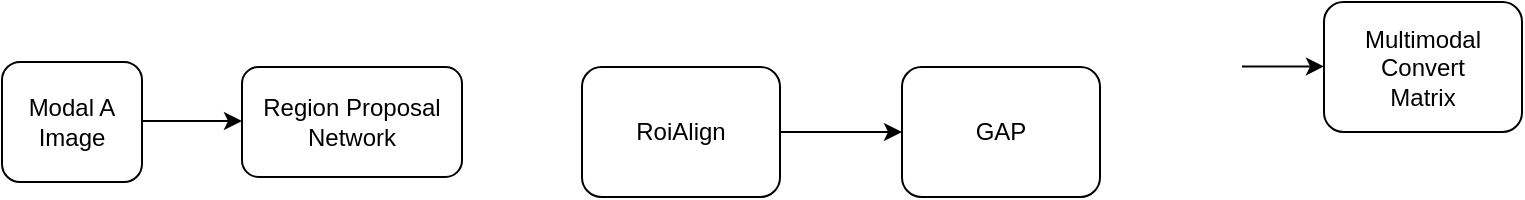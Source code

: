 <mxfile version="23.1.2" type="github">
  <diagram name="第 1 页" id="z2M5c4vALER3vp60Q3NO">
    <mxGraphModel dx="420" dy="220" grid="1" gridSize="10" guides="1" tooltips="1" connect="1" arrows="1" fold="1" page="1" pageScale="1" pageWidth="2336" pageHeight="1654" math="0" shadow="0">
      <root>
        <mxCell id="0" />
        <mxCell id="1" parent="0" />
        <mxCell id="HAOtPfupm4dBEVP8952R-1" value="Modal A&lt;br&gt;Image" style="rounded=1;whiteSpace=wrap;html=1;" vertex="1" parent="1">
          <mxGeometry x="60" y="350" width="70" height="60" as="geometry" />
        </mxCell>
        <mxCell id="HAOtPfupm4dBEVP8952R-2" value="" style="endArrow=classic;html=1;rounded=0;" edge="1" parent="1">
          <mxGeometry width="50" height="50" relative="1" as="geometry">
            <mxPoint x="130" y="379.5" as="sourcePoint" />
            <mxPoint x="180" y="379.5" as="targetPoint" />
          </mxGeometry>
        </mxCell>
        <mxCell id="HAOtPfupm4dBEVP8952R-3" value="Region Proposal&lt;br&gt;Network" style="rounded=1;whiteSpace=wrap;html=1;" vertex="1" parent="1">
          <mxGeometry x="180" y="352.5" width="110" height="55" as="geometry" />
        </mxCell>
        <mxCell id="HAOtPfupm4dBEVP8952R-5" style="edgeStyle=orthogonalEdgeStyle;rounded=0;orthogonalLoop=1;jettySize=auto;html=1;exitX=1;exitY=0.5;exitDx=0;exitDy=0;entryX=0;entryY=0.5;entryDx=0;entryDy=0;" edge="1" parent="1" source="HAOtPfupm4dBEVP8952R-6" target="HAOtPfupm4dBEVP8952R-14">
          <mxGeometry relative="1" as="geometry" />
        </mxCell>
        <mxCell id="HAOtPfupm4dBEVP8952R-6" value="RoiAlign" style="rounded=1;whiteSpace=wrap;html=1;" vertex="1" parent="1">
          <mxGeometry x="350" y="352.5" width="99" height="65" as="geometry" />
        </mxCell>
        <mxCell id="HAOtPfupm4dBEVP8952R-14" value="GAP" style="rounded=1;whiteSpace=wrap;html=1;" vertex="1" parent="1">
          <mxGeometry x="510" y="352.5" width="99" height="65" as="geometry" />
        </mxCell>
        <mxCell id="HAOtPfupm4dBEVP8952R-15" value="Multimodal&lt;br&gt;Convert&lt;br&gt;Matrix" style="rounded=1;whiteSpace=wrap;html=1;" vertex="1" parent="1">
          <mxGeometry x="721" y="320" width="99" height="65" as="geometry" />
        </mxCell>
        <mxCell id="HAOtPfupm4dBEVP8952R-16" style="edgeStyle=orthogonalEdgeStyle;rounded=0;orthogonalLoop=1;jettySize=auto;html=1;exitX=1;exitY=0.5;exitDx=0;exitDy=0;entryX=0;entryY=0.5;entryDx=0;entryDy=0;" edge="1" parent="1">
          <mxGeometry relative="1" as="geometry">
            <mxPoint x="680" y="352.21" as="sourcePoint" />
            <mxPoint x="721" y="352.21" as="targetPoint" />
          </mxGeometry>
        </mxCell>
      </root>
    </mxGraphModel>
  </diagram>
</mxfile>
